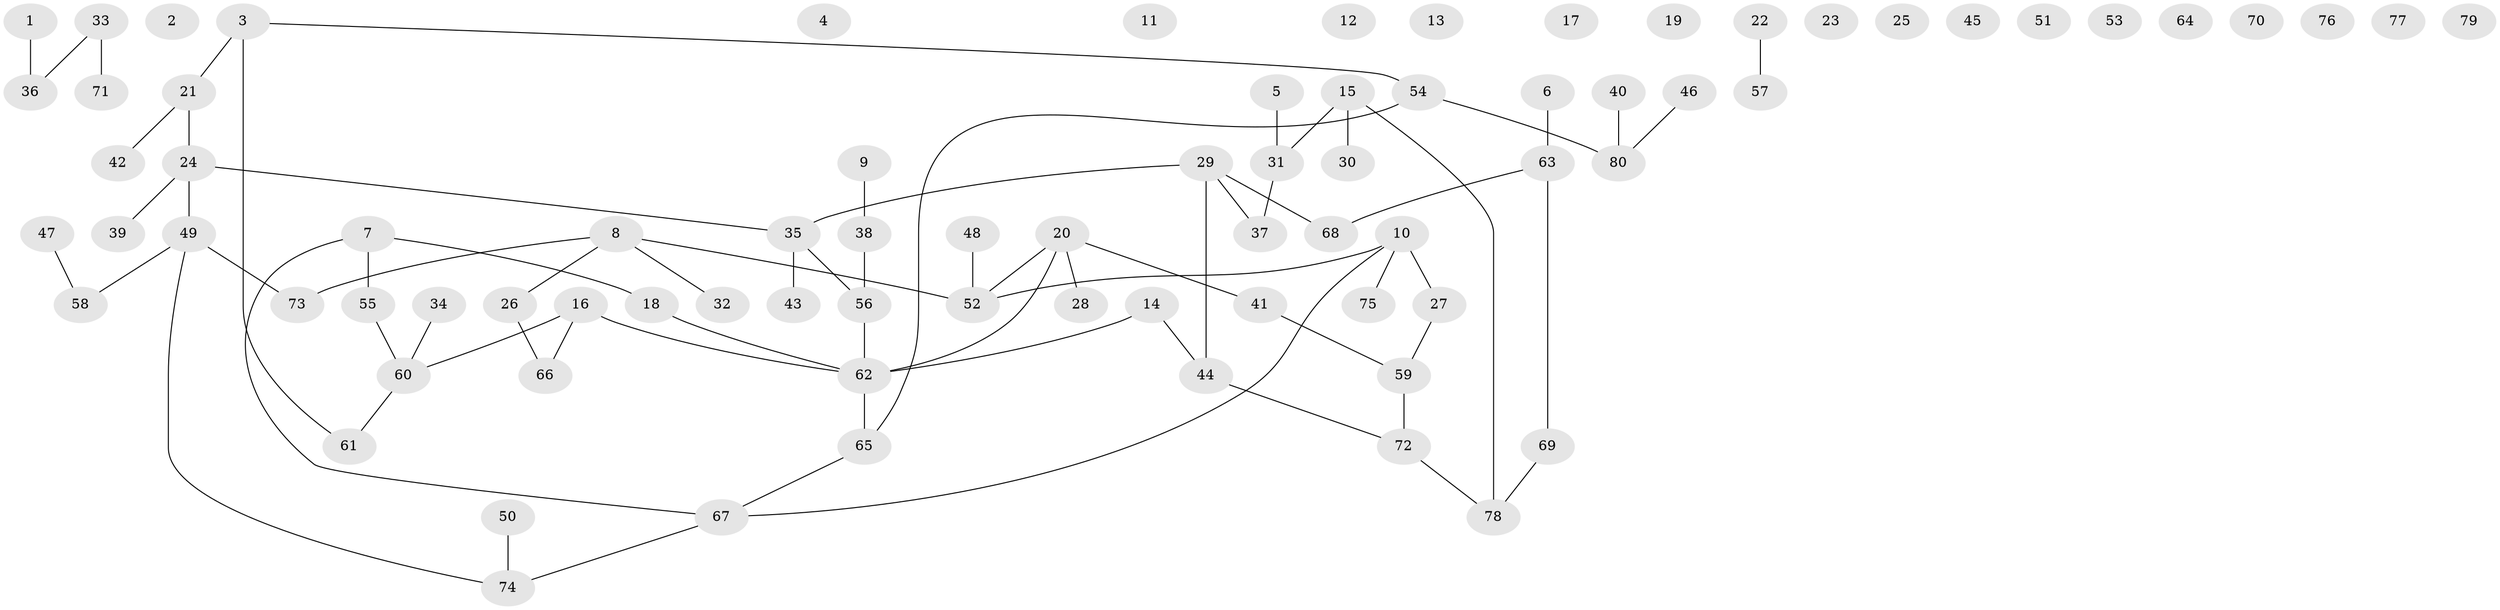 // coarse degree distribution, {5: 0.0625, 4: 0.09375, 3: 0.25, 6: 0.03125, 8: 0.03125, 2: 0.21875, 1: 0.3125}
// Generated by graph-tools (version 1.1) at 2025/48/03/04/25 22:48:21]
// undirected, 80 vertices, 73 edges
graph export_dot {
  node [color=gray90,style=filled];
  1;
  2;
  3;
  4;
  5;
  6;
  7;
  8;
  9;
  10;
  11;
  12;
  13;
  14;
  15;
  16;
  17;
  18;
  19;
  20;
  21;
  22;
  23;
  24;
  25;
  26;
  27;
  28;
  29;
  30;
  31;
  32;
  33;
  34;
  35;
  36;
  37;
  38;
  39;
  40;
  41;
  42;
  43;
  44;
  45;
  46;
  47;
  48;
  49;
  50;
  51;
  52;
  53;
  54;
  55;
  56;
  57;
  58;
  59;
  60;
  61;
  62;
  63;
  64;
  65;
  66;
  67;
  68;
  69;
  70;
  71;
  72;
  73;
  74;
  75;
  76;
  77;
  78;
  79;
  80;
  1 -- 36;
  3 -- 21;
  3 -- 54;
  3 -- 61;
  5 -- 31;
  6 -- 63;
  7 -- 18;
  7 -- 55;
  7 -- 67;
  8 -- 26;
  8 -- 32;
  8 -- 52;
  8 -- 73;
  9 -- 38;
  10 -- 27;
  10 -- 52;
  10 -- 67;
  10 -- 75;
  14 -- 44;
  14 -- 62;
  15 -- 30;
  15 -- 31;
  15 -- 78;
  16 -- 60;
  16 -- 62;
  16 -- 66;
  18 -- 62;
  20 -- 28;
  20 -- 41;
  20 -- 52;
  20 -- 62;
  21 -- 24;
  21 -- 42;
  22 -- 57;
  24 -- 35;
  24 -- 39;
  24 -- 49;
  26 -- 66;
  27 -- 59;
  29 -- 35;
  29 -- 37;
  29 -- 44;
  29 -- 68;
  31 -- 37;
  33 -- 36;
  33 -- 71;
  34 -- 60;
  35 -- 43;
  35 -- 56;
  38 -- 56;
  40 -- 80;
  41 -- 59;
  44 -- 72;
  46 -- 80;
  47 -- 58;
  48 -- 52;
  49 -- 58;
  49 -- 73;
  49 -- 74;
  50 -- 74;
  54 -- 65;
  54 -- 80;
  55 -- 60;
  56 -- 62;
  59 -- 72;
  60 -- 61;
  62 -- 65;
  63 -- 68;
  63 -- 69;
  65 -- 67;
  67 -- 74;
  69 -- 78;
  72 -- 78;
}
